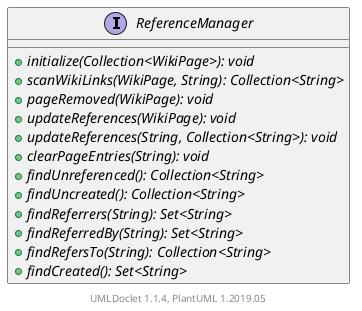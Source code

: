 @startuml

    interface ReferenceManager [[ReferenceManager.html]] {
        {abstract} +initialize(Collection<WikiPage>): void
        {abstract} +scanWikiLinks(WikiPage, String): Collection<String>
        {abstract} +pageRemoved(WikiPage): void
        {abstract} +updateReferences(WikiPage): void
        {abstract} +updateReferences(String, Collection<String>): void
        {abstract} +clearPageEntries(String): void
        {abstract} +findUnreferenced(): Collection<String>
        {abstract} +findUncreated(): Collection<String>
        {abstract} +findReferrers(String): Set<String>
        {abstract} +findReferredBy(String): Set<String>
        {abstract} +findRefersTo(String): Collection<String>
        {abstract} +findCreated(): Set<String>
    }


    center footer UMLDoclet 1.1.4, PlantUML 1.2019.05
@enduml
